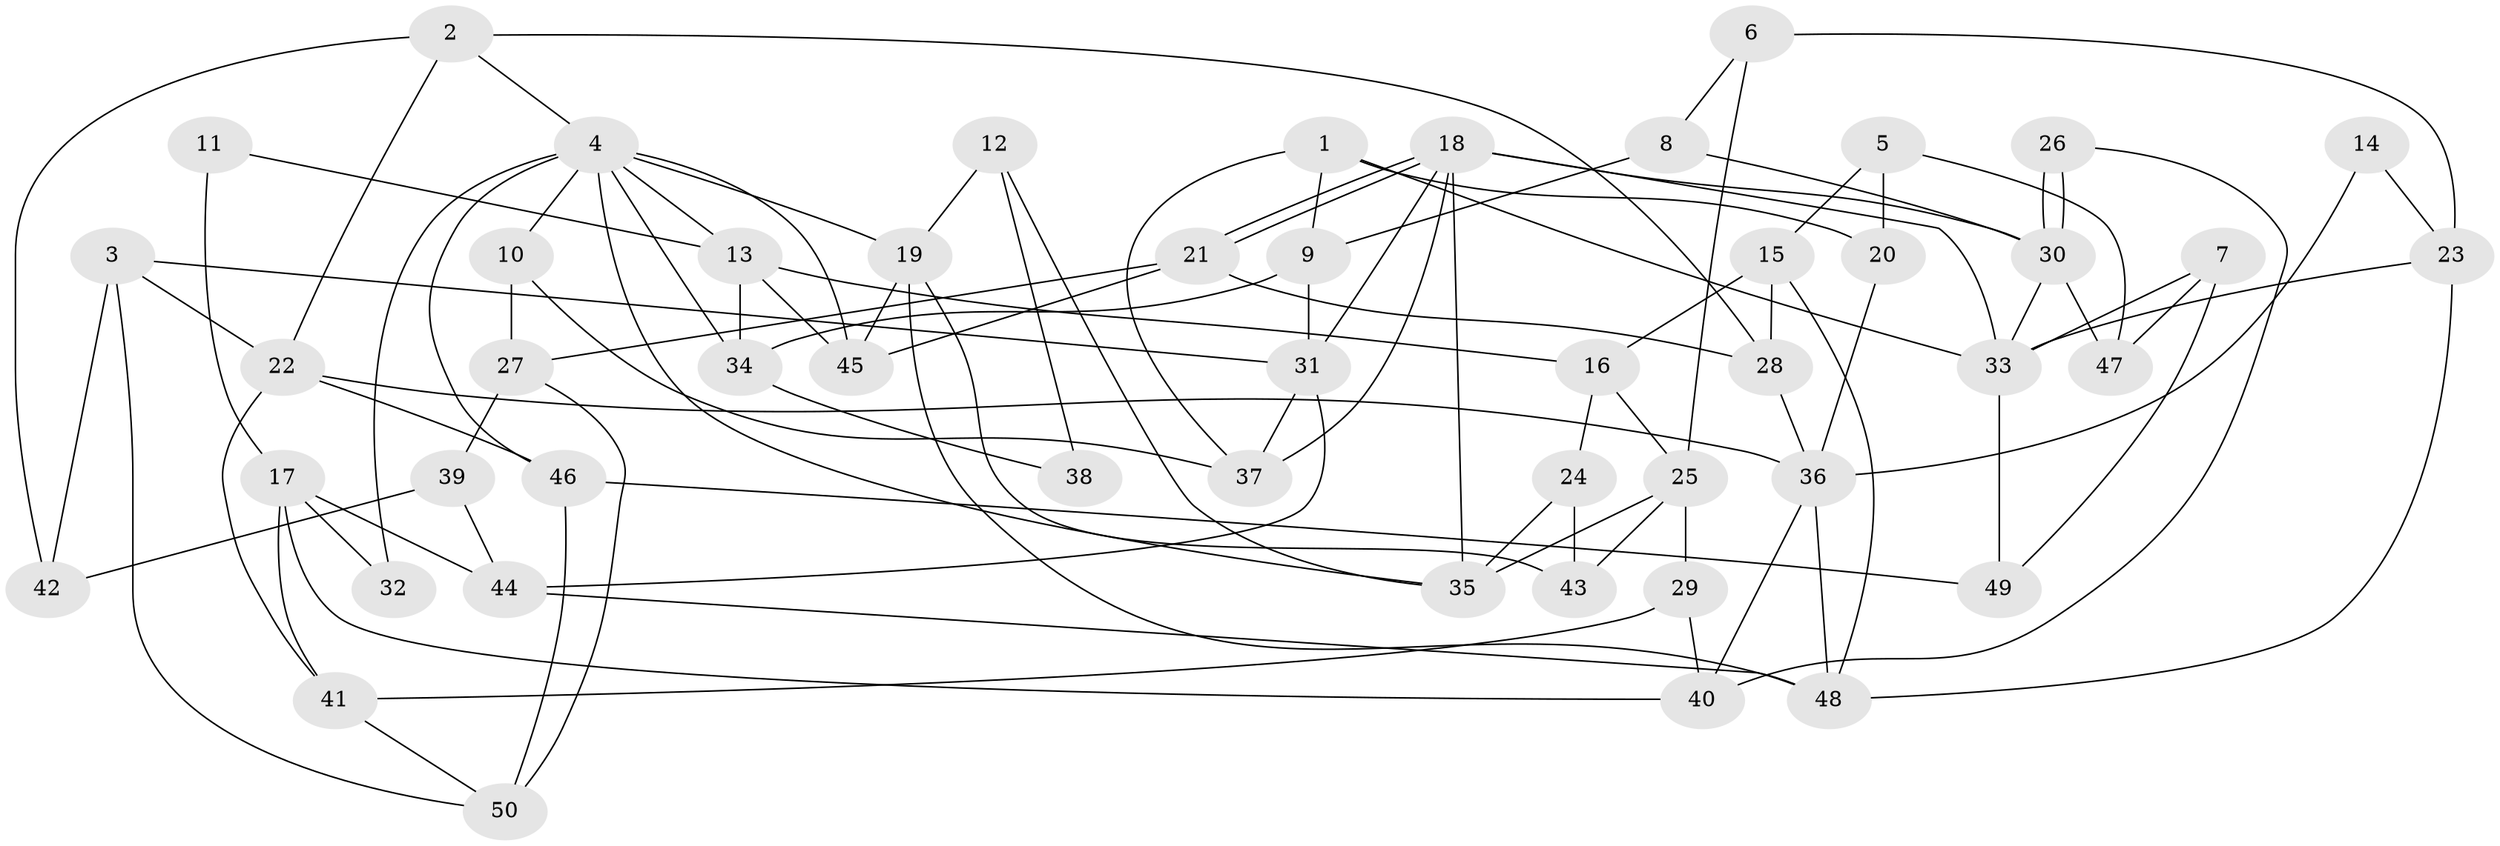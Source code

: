// Generated by graph-tools (version 1.1) at 2025/11/02/27/25 16:11:23]
// undirected, 50 vertices, 100 edges
graph export_dot {
graph [start="1"]
  node [color=gray90,style=filled];
  1;
  2;
  3;
  4;
  5;
  6;
  7;
  8;
  9;
  10;
  11;
  12;
  13;
  14;
  15;
  16;
  17;
  18;
  19;
  20;
  21;
  22;
  23;
  24;
  25;
  26;
  27;
  28;
  29;
  30;
  31;
  32;
  33;
  34;
  35;
  36;
  37;
  38;
  39;
  40;
  41;
  42;
  43;
  44;
  45;
  46;
  47;
  48;
  49;
  50;
  1 -- 37;
  1 -- 33;
  1 -- 9;
  1 -- 20;
  2 -- 28;
  2 -- 4;
  2 -- 22;
  2 -- 42;
  3 -- 42;
  3 -- 50;
  3 -- 22;
  3 -- 31;
  4 -- 13;
  4 -- 46;
  4 -- 10;
  4 -- 19;
  4 -- 32;
  4 -- 34;
  4 -- 35;
  4 -- 45;
  5 -- 47;
  5 -- 20;
  5 -- 15;
  6 -- 8;
  6 -- 25;
  6 -- 23;
  7 -- 33;
  7 -- 49;
  7 -- 47;
  8 -- 9;
  8 -- 30;
  9 -- 31;
  9 -- 34;
  10 -- 37;
  10 -- 27;
  11 -- 13;
  11 -- 17;
  12 -- 19;
  12 -- 35;
  12 -- 38;
  13 -- 34;
  13 -- 45;
  13 -- 16;
  14 -- 23;
  14 -- 36;
  15 -- 48;
  15 -- 16;
  15 -- 28;
  16 -- 24;
  16 -- 25;
  17 -- 44;
  17 -- 40;
  17 -- 32;
  17 -- 41;
  18 -- 35;
  18 -- 21;
  18 -- 21;
  18 -- 30;
  18 -- 31;
  18 -- 33;
  18 -- 37;
  19 -- 45;
  19 -- 43;
  19 -- 48;
  20 -- 36;
  21 -- 28;
  21 -- 27;
  21 -- 45;
  22 -- 36;
  22 -- 41;
  22 -- 46;
  23 -- 33;
  23 -- 48;
  24 -- 35;
  24 -- 43;
  25 -- 43;
  25 -- 29;
  25 -- 35;
  26 -- 40;
  26 -- 30;
  26 -- 30;
  27 -- 39;
  27 -- 50;
  28 -- 36;
  29 -- 41;
  29 -- 40;
  30 -- 33;
  30 -- 47;
  31 -- 37;
  31 -- 44;
  33 -- 49;
  34 -- 38;
  36 -- 48;
  36 -- 40;
  39 -- 44;
  39 -- 42;
  41 -- 50;
  44 -- 48;
  46 -- 50;
  46 -- 49;
}
